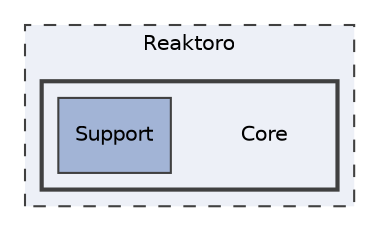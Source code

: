 digraph "Reaktoro/Core"
{
 // INTERACTIVE_SVG=YES
 // LATEX_PDF_SIZE
  bgcolor="transparent";
  edge [fontname="Helvetica",fontsize="10",labelfontname="Helvetica",labelfontsize="10"];
  node [fontname="Helvetica",fontsize="10",shape=record];
  compound=true
  subgraph clusterdir_8e92d4b241d211e8bbb38ad86320f5f7 {
    graph [ bgcolor="#edf0f7", pencolor="grey25", style="filled,dashed,", label="Reaktoro", fontname="Helvetica", fontsize="10", URL="dir_8e92d4b241d211e8bbb38ad86320f5f7.html"]
  subgraph clusterdir_2a197fb9ffc32b1a7d35c44d74048b3c {
    graph [ bgcolor="#edf0f7", pencolor="grey25", style="filled,bold,", label="", fontname="Helvetica", fontsize="10", URL="dir_2a197fb9ffc32b1a7d35c44d74048b3c.html"]
    dir_2a197fb9ffc32b1a7d35c44d74048b3c [shape=plaintext, label="Core"];
  dir_896db2010efaab0b3a04b9b1291e2130 [shape=box, label="Support", style="filled,", fillcolor="#a2b4d6", color="grey25", URL="dir_896db2010efaab0b3a04b9b1291e2130.html"];
  }
  }
}
